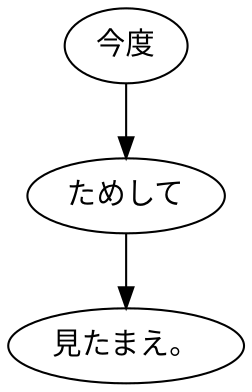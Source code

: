 digraph graph6116 {
	node0 [label="今度"];
	node1 [label="ためして"];
	node2 [label="見たまえ。"];
	node0 -> node1;
	node1 -> node2;
}
